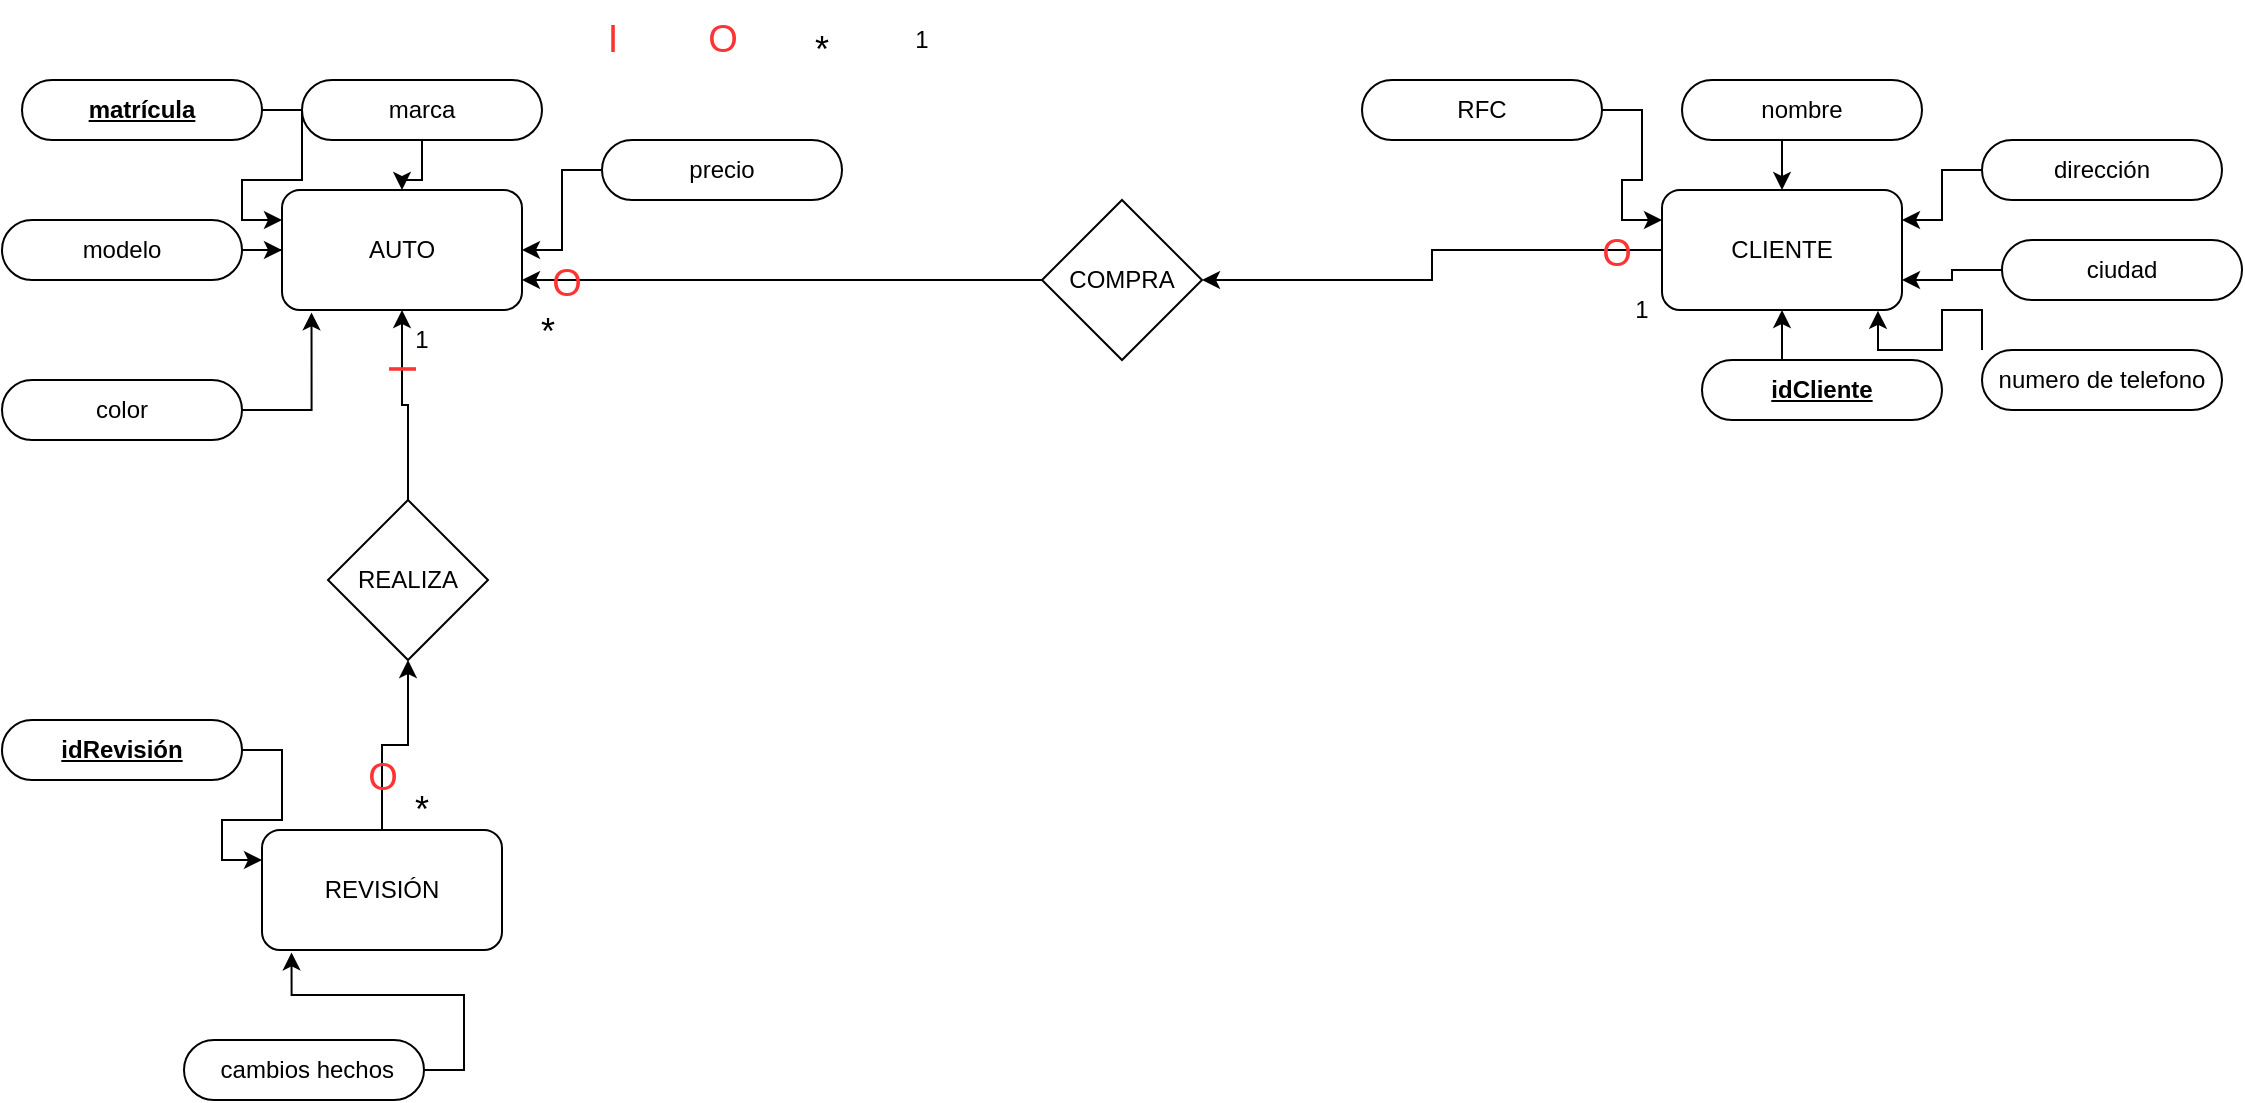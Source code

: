 <mxfile version="21.6.8" type="device">
  <diagram name="Página-1" id="e5rGNybMBhQPl9ZXcsDv">
    <mxGraphModel dx="1036" dy="589" grid="1" gridSize="10" guides="1" tooltips="1" connect="1" arrows="1" fold="1" page="1" pageScale="1" pageWidth="1169" pageHeight="827" math="0" shadow="0">
      <root>
        <mxCell id="0" />
        <mxCell id="1" parent="0" />
        <mxCell id="XfD1IAayofFhULDPHWnI-1" value="AUTO" style="rounded=1;whiteSpace=wrap;html=1;" parent="1" vertex="1">
          <mxGeometry x="169" y="135" width="120" height="60" as="geometry" />
        </mxCell>
        <mxCell id="XfD1IAayofFhULDPHWnI-14" style="edgeStyle=orthogonalEdgeStyle;rounded=0;orthogonalLoop=1;jettySize=auto;html=1;entryX=0;entryY=0.25;entryDx=0;entryDy=0;" parent="1" source="XfD1IAayofFhULDPHWnI-2" target="XfD1IAayofFhULDPHWnI-1" edge="1">
          <mxGeometry relative="1" as="geometry" />
        </mxCell>
        <mxCell id="XfD1IAayofFhULDPHWnI-2" value="matrícula" style="rounded=1;whiteSpace=wrap;html=1;arcSize=50;fontStyle=5" parent="1" vertex="1">
          <mxGeometry x="39" y="80" width="120" height="30" as="geometry" />
        </mxCell>
        <mxCell id="XfD1IAayofFhULDPHWnI-15" style="edgeStyle=orthogonalEdgeStyle;rounded=0;orthogonalLoop=1;jettySize=auto;html=1;entryX=0.5;entryY=0;entryDx=0;entryDy=0;" parent="1" source="XfD1IAayofFhULDPHWnI-3" target="XfD1IAayofFhULDPHWnI-1" edge="1">
          <mxGeometry relative="1" as="geometry" />
        </mxCell>
        <mxCell id="XfD1IAayofFhULDPHWnI-3" value="marca" style="rounded=1;whiteSpace=wrap;html=1;arcSize=50;" parent="1" vertex="1">
          <mxGeometry x="179" y="80" width="120" height="30" as="geometry" />
        </mxCell>
        <mxCell id="XfD1IAayofFhULDPHWnI-17" style="edgeStyle=orthogonalEdgeStyle;rounded=0;orthogonalLoop=1;jettySize=auto;html=1;" parent="1" source="XfD1IAayofFhULDPHWnI-4" target="XfD1IAayofFhULDPHWnI-1" edge="1">
          <mxGeometry relative="1" as="geometry" />
        </mxCell>
        <mxCell id="XfD1IAayofFhULDPHWnI-4" value="modelo" style="rounded=1;whiteSpace=wrap;html=1;arcSize=50;" parent="1" vertex="1">
          <mxGeometry x="29" y="150" width="120" height="30" as="geometry" />
        </mxCell>
        <mxCell id="XfD1IAayofFhULDPHWnI-18" style="edgeStyle=orthogonalEdgeStyle;rounded=0;orthogonalLoop=1;jettySize=auto;html=1;exitX=1;exitY=0.5;exitDx=0;exitDy=0;entryX=0.123;entryY=1.02;entryDx=0;entryDy=0;entryPerimeter=0;" parent="1" source="XfD1IAayofFhULDPHWnI-5" target="XfD1IAayofFhULDPHWnI-1" edge="1">
          <mxGeometry relative="1" as="geometry" />
        </mxCell>
        <mxCell id="XfD1IAayofFhULDPHWnI-5" value="color" style="rounded=1;whiteSpace=wrap;html=1;arcSize=50;" parent="1" vertex="1">
          <mxGeometry x="29" y="230" width="120" height="30" as="geometry" />
        </mxCell>
        <mxCell id="XfD1IAayofFhULDPHWnI-16" style="edgeStyle=orthogonalEdgeStyle;rounded=0;orthogonalLoop=1;jettySize=auto;html=1;entryX=1;entryY=0.5;entryDx=0;entryDy=0;" parent="1" source="XfD1IAayofFhULDPHWnI-6" target="XfD1IAayofFhULDPHWnI-1" edge="1">
          <mxGeometry relative="1" as="geometry" />
        </mxCell>
        <mxCell id="XfD1IAayofFhULDPHWnI-6" value="precio" style="rounded=1;whiteSpace=wrap;html=1;arcSize=50;" parent="1" vertex="1">
          <mxGeometry x="329" y="110" width="120" height="30" as="geometry" />
        </mxCell>
        <mxCell id="XfD1IAayofFhULDPHWnI-26" style="edgeStyle=orthogonalEdgeStyle;rounded=0;orthogonalLoop=1;jettySize=auto;html=1;entryX=1;entryY=0.5;entryDx=0;entryDy=0;" parent="1" source="XfD1IAayofFhULDPHWnI-7" target="XfD1IAayofFhULDPHWnI-25" edge="1">
          <mxGeometry relative="1" as="geometry" />
        </mxCell>
        <mxCell id="XfD1IAayofFhULDPHWnI-7" value="CLIENTE" style="rounded=1;whiteSpace=wrap;html=1;" parent="1" vertex="1">
          <mxGeometry x="859" y="135" width="120" height="60" as="geometry" />
        </mxCell>
        <mxCell id="XfD1IAayofFhULDPHWnI-19" style="edgeStyle=orthogonalEdgeStyle;rounded=0;orthogonalLoop=1;jettySize=auto;html=1;entryX=0;entryY=0.25;entryDx=0;entryDy=0;" parent="1" source="XfD1IAayofFhULDPHWnI-8" target="XfD1IAayofFhULDPHWnI-7" edge="1">
          <mxGeometry relative="1" as="geometry" />
        </mxCell>
        <mxCell id="XfD1IAayofFhULDPHWnI-8" value="RFC" style="rounded=1;whiteSpace=wrap;html=1;arcSize=50;" parent="1" vertex="1">
          <mxGeometry x="709" y="80" width="120" height="30" as="geometry" />
        </mxCell>
        <mxCell id="XfD1IAayofFhULDPHWnI-20" style="edgeStyle=orthogonalEdgeStyle;rounded=0;orthogonalLoop=1;jettySize=auto;html=1;exitX=0.5;exitY=1;exitDx=0;exitDy=0;entryX=0.5;entryY=0;entryDx=0;entryDy=0;" parent="1" source="XfD1IAayofFhULDPHWnI-9" target="XfD1IAayofFhULDPHWnI-7" edge="1">
          <mxGeometry relative="1" as="geometry" />
        </mxCell>
        <mxCell id="XfD1IAayofFhULDPHWnI-9" value="nombre" style="rounded=1;whiteSpace=wrap;html=1;arcSize=50;" parent="1" vertex="1">
          <mxGeometry x="869" y="80" width="120" height="30" as="geometry" />
        </mxCell>
        <mxCell id="XfD1IAayofFhULDPHWnI-22" style="edgeStyle=orthogonalEdgeStyle;rounded=0;orthogonalLoop=1;jettySize=auto;html=1;entryX=1;entryY=0.75;entryDx=0;entryDy=0;" parent="1" source="XfD1IAayofFhULDPHWnI-10" target="XfD1IAayofFhULDPHWnI-7" edge="1">
          <mxGeometry relative="1" as="geometry" />
        </mxCell>
        <mxCell id="XfD1IAayofFhULDPHWnI-10" value="ciudad" style="rounded=1;whiteSpace=wrap;html=1;arcSize=50;" parent="1" vertex="1">
          <mxGeometry x="1029" y="160" width="120" height="30" as="geometry" />
        </mxCell>
        <mxCell id="XfD1IAayofFhULDPHWnI-23" style="edgeStyle=orthogonalEdgeStyle;rounded=0;orthogonalLoop=1;jettySize=auto;html=1;exitX=0;exitY=0;exitDx=0;exitDy=0;entryX=0.9;entryY=1.007;entryDx=0;entryDy=0;entryPerimeter=0;" parent="1" source="XfD1IAayofFhULDPHWnI-11" target="XfD1IAayofFhULDPHWnI-7" edge="1">
          <mxGeometry relative="1" as="geometry" />
        </mxCell>
        <mxCell id="XfD1IAayofFhULDPHWnI-11" value="numero de telefono" style="rounded=1;whiteSpace=wrap;html=1;arcSize=50;" parent="1" vertex="1">
          <mxGeometry x="1019" y="215" width="120" height="30" as="geometry" />
        </mxCell>
        <mxCell id="XfD1IAayofFhULDPHWnI-21" style="edgeStyle=orthogonalEdgeStyle;rounded=0;orthogonalLoop=1;jettySize=auto;html=1;entryX=1;entryY=0.25;entryDx=0;entryDy=0;" parent="1" source="XfD1IAayofFhULDPHWnI-12" target="XfD1IAayofFhULDPHWnI-7" edge="1">
          <mxGeometry relative="1" as="geometry" />
        </mxCell>
        <mxCell id="XfD1IAayofFhULDPHWnI-12" value="dirección" style="rounded=1;whiteSpace=wrap;html=1;arcSize=50;" parent="1" vertex="1">
          <mxGeometry x="1019" y="110" width="120" height="30" as="geometry" />
        </mxCell>
        <mxCell id="XfD1IAayofFhULDPHWnI-24" style="edgeStyle=orthogonalEdgeStyle;rounded=0;orthogonalLoop=1;jettySize=auto;html=1;exitX=0.5;exitY=0;exitDx=0;exitDy=0;entryX=0.5;entryY=1;entryDx=0;entryDy=0;" parent="1" source="XfD1IAayofFhULDPHWnI-13" target="XfD1IAayofFhULDPHWnI-7" edge="1">
          <mxGeometry relative="1" as="geometry" />
        </mxCell>
        <mxCell id="XfD1IAayofFhULDPHWnI-13" value="&lt;b&gt;&lt;u&gt;idCliente&lt;/u&gt;&lt;/b&gt;" style="rounded=1;whiteSpace=wrap;html=1;arcSize=50;" parent="1" vertex="1">
          <mxGeometry x="879" y="220" width="120" height="30" as="geometry" />
        </mxCell>
        <mxCell id="XfD1IAayofFhULDPHWnI-27" style="edgeStyle=orthogonalEdgeStyle;rounded=0;orthogonalLoop=1;jettySize=auto;html=1;entryX=1;entryY=0.75;entryDx=0;entryDy=0;" parent="1" source="XfD1IAayofFhULDPHWnI-25" target="XfD1IAayofFhULDPHWnI-1" edge="1">
          <mxGeometry relative="1" as="geometry" />
        </mxCell>
        <mxCell id="XfD1IAayofFhULDPHWnI-25" value="COMPRA" style="rhombus;whiteSpace=wrap;html=1;" parent="1" vertex="1">
          <mxGeometry x="549" y="140" width="80" height="80" as="geometry" />
        </mxCell>
        <mxCell id="XfD1IAayofFhULDPHWnI-30" value="&lt;font style=&quot;font-size: 19px;&quot; color=&quot;#ff3333&quot;&gt;O&lt;/font&gt;" style="text;html=1;align=center;verticalAlign=middle;resizable=0;points=[];autosize=1;strokeColor=none;fillColor=none;" parent="1" vertex="1">
          <mxGeometry x="369" y="40" width="40" height="40" as="geometry" />
        </mxCell>
        <mxCell id="XfD1IAayofFhULDPHWnI-31" value="&lt;font color=&quot;#ff3333&quot;&gt;&lt;span style=&quot;font-size: 19px;&quot;&gt;I&lt;/span&gt;&lt;/font&gt;" style="text;html=1;align=center;verticalAlign=middle;resizable=0;points=[];autosize=1;strokeColor=none;fillColor=none;" parent="1" vertex="1">
          <mxGeometry x="319" y="40" width="30" height="40" as="geometry" />
        </mxCell>
        <mxCell id="XfD1IAayofFhULDPHWnI-32" value="&lt;font style=&quot;font-size: 18px;&quot;&gt;*&lt;/font&gt;" style="text;html=1;strokeColor=none;fillColor=none;align=center;verticalAlign=middle;whiteSpace=wrap;rounded=0;" parent="1" vertex="1">
          <mxGeometry x="409" y="50" width="60" height="30" as="geometry" />
        </mxCell>
        <mxCell id="XfD1IAayofFhULDPHWnI-33" value="1" style="text;html=1;strokeColor=none;fillColor=none;align=center;verticalAlign=middle;whiteSpace=wrap;rounded=0;" parent="1" vertex="1">
          <mxGeometry x="459" y="45" width="60" height="30" as="geometry" />
        </mxCell>
        <mxCell id="XfD1IAayofFhULDPHWnI-35" value="1" style="text;html=1;strokeColor=none;fillColor=none;align=center;verticalAlign=middle;whiteSpace=wrap;rounded=0;" parent="1" vertex="1">
          <mxGeometry x="819" y="180" width="60" height="30" as="geometry" />
        </mxCell>
        <mxCell id="XfD1IAayofFhULDPHWnI-36" value="&lt;font style=&quot;font-size: 18px;&quot;&gt;*&lt;/font&gt;" style="text;html=1;strokeColor=none;fillColor=none;align=center;verticalAlign=middle;whiteSpace=wrap;rounded=0;" parent="1" vertex="1">
          <mxGeometry x="272" y="191" width="60" height="30" as="geometry" />
        </mxCell>
        <mxCell id="XfD1IAayofFhULDPHWnI-37" value="&lt;font color=&quot;#ff3333&quot;&gt;&lt;span style=&quot;font-size: 19px;&quot;&gt;O&lt;/span&gt;&lt;/font&gt;" style="text;html=1;align=center;verticalAlign=middle;resizable=0;points=[];autosize=1;strokeColor=none;fillColor=none;" parent="1" vertex="1">
          <mxGeometry x="291" y="162" width="40" height="40" as="geometry" />
        </mxCell>
        <mxCell id="XfD1IAayofFhULDPHWnI-40" value="&lt;font style=&quot;font-size: 19px;&quot; color=&quot;#ff3333&quot;&gt;O&lt;/font&gt;" style="text;html=1;align=center;verticalAlign=middle;resizable=0;points=[];autosize=1;strokeColor=none;fillColor=none;" parent="1" vertex="1">
          <mxGeometry x="816" y="147" width="40" height="40" as="geometry" />
        </mxCell>
        <mxCell id="XfD1IAayofFhULDPHWnI-69" value="" style="edgeStyle=orthogonalEdgeStyle;rounded=0;orthogonalLoop=1;jettySize=auto;html=1;" parent="1" source="XfD1IAayofFhULDPHWnI-41" target="XfD1IAayofFhULDPHWnI-55" edge="1">
          <mxGeometry relative="1" as="geometry" />
        </mxCell>
        <mxCell id="XfD1IAayofFhULDPHWnI-41" value="REVISIÓN" style="rounded=1;whiteSpace=wrap;html=1;" parent="1" vertex="1">
          <mxGeometry x="159" y="455" width="120" height="60" as="geometry" />
        </mxCell>
        <mxCell id="XfD1IAayofFhULDPHWnI-42" style="edgeStyle=orthogonalEdgeStyle;rounded=0;orthogonalLoop=1;jettySize=auto;html=1;entryX=0;entryY=0.25;entryDx=0;entryDy=0;" parent="1" source="XfD1IAayofFhULDPHWnI-43" target="XfD1IAayofFhULDPHWnI-41" edge="1">
          <mxGeometry relative="1" as="geometry" />
        </mxCell>
        <mxCell id="XfD1IAayofFhULDPHWnI-43" value="&lt;b&gt;&lt;u&gt;idRevisión&lt;/u&gt;&lt;/b&gt;" style="rounded=1;whiteSpace=wrap;html=1;arcSize=50;" parent="1" vertex="1">
          <mxGeometry x="29" y="400" width="120" height="30" as="geometry" />
        </mxCell>
        <mxCell id="XfD1IAayofFhULDPHWnI-48" style="edgeStyle=orthogonalEdgeStyle;rounded=0;orthogonalLoop=1;jettySize=auto;html=1;exitX=1;exitY=0.5;exitDx=0;exitDy=0;entryX=0.123;entryY=1.02;entryDx=0;entryDy=0;entryPerimeter=0;" parent="1" source="XfD1IAayofFhULDPHWnI-49" target="XfD1IAayofFhULDPHWnI-41" edge="1">
          <mxGeometry relative="1" as="geometry" />
        </mxCell>
        <mxCell id="XfD1IAayofFhULDPHWnI-49" value="&amp;nbsp;cambios hechos" style="rounded=1;whiteSpace=wrap;html=1;arcSize=50;" parent="1" vertex="1">
          <mxGeometry x="120" y="560" width="120" height="30" as="geometry" />
        </mxCell>
        <mxCell id="XfD1IAayofFhULDPHWnI-67" value="" style="edgeStyle=orthogonalEdgeStyle;rounded=0;orthogonalLoop=1;jettySize=auto;html=1;" parent="1" source="XfD1IAayofFhULDPHWnI-55" target="XfD1IAayofFhULDPHWnI-1" edge="1">
          <mxGeometry relative="1" as="geometry" />
        </mxCell>
        <mxCell id="XfD1IAayofFhULDPHWnI-55" value="REALIZA" style="rhombus;whiteSpace=wrap;html=1;" parent="1" vertex="1">
          <mxGeometry x="192" y="290" width="80" height="80" as="geometry" />
        </mxCell>
        <mxCell id="XfD1IAayofFhULDPHWnI-58" value="1" style="text;html=1;strokeColor=none;fillColor=none;align=center;verticalAlign=middle;whiteSpace=wrap;rounded=0;" parent="1" vertex="1">
          <mxGeometry x="209" y="195" width="60" height="30" as="geometry" />
        </mxCell>
        <mxCell id="XfD1IAayofFhULDPHWnI-59" value="&lt;font style=&quot;font-size: 18px;&quot;&gt;*&lt;/font&gt;" style="text;html=1;strokeColor=none;fillColor=none;align=center;verticalAlign=middle;whiteSpace=wrap;rounded=0;" parent="1" vertex="1">
          <mxGeometry x="209" y="430" width="60" height="30" as="geometry" />
        </mxCell>
        <mxCell id="XfD1IAayofFhULDPHWnI-61" value="&lt;font color=&quot;#ff3333&quot;&gt;&lt;span style=&quot;font-size: 19px;&quot;&gt;I&lt;/span&gt;&lt;/font&gt;" style="text;html=1;align=center;verticalAlign=middle;resizable=0;points=[];autosize=1;strokeColor=none;fillColor=none;rotation=-90;" parent="1" vertex="1">
          <mxGeometry x="215" y="205" width="30" height="40" as="geometry" />
        </mxCell>
        <mxCell id="XfD1IAayofFhULDPHWnI-62" value="&lt;font style=&quot;font-size: 19px;&quot; color=&quot;#ff3333&quot;&gt;O&lt;/font&gt;" style="text;html=1;align=center;verticalAlign=middle;resizable=0;points=[];autosize=1;strokeColor=none;fillColor=none;" parent="1" vertex="1">
          <mxGeometry x="199" y="409" width="40" height="40" as="geometry" />
        </mxCell>
      </root>
    </mxGraphModel>
  </diagram>
</mxfile>
